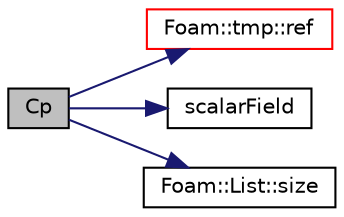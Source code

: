 digraph "Cp"
{
  bgcolor="transparent";
  edge [fontname="Helvetica",fontsize="10",labelfontname="Helvetica",labelfontsize="10"];
  node [fontname="Helvetica",fontsize="10",shape=record];
  rankdir="LR";
  Node1 [label="Cp",height=0.2,width=0.4,color="black", fillcolor="grey75", style="filled", fontcolor="black"];
  Node1 -> Node2 [color="midnightblue",fontsize="10",style="solid",fontname="Helvetica"];
  Node2 [label="Foam::tmp::ref",height=0.2,width=0.4,color="red",URL="$a02713.html#a355da090b61b5b48e7435dec5942b7e9",tooltip="Return non-const reference or generate a fatal error. "];
  Node1 -> Node3 [color="midnightblue",fontsize="10",style="solid",fontname="Helvetica"];
  Node3 [label="scalarField",height=0.2,width=0.4,color="black",URL="$a04459.html#afcd8855c276a98ae9604b35c8fb5b81e"];
  Node1 -> Node4 [color="midnightblue",fontsize="10",style="solid",fontname="Helvetica"];
  Node4 [label="Foam::List::size",height=0.2,width=0.4,color="black",URL="$a01397.html#a8a5f6fa29bd4b500caf186f60245b384",tooltip="Override size to be inconsistent with allocated storage. "];
}
